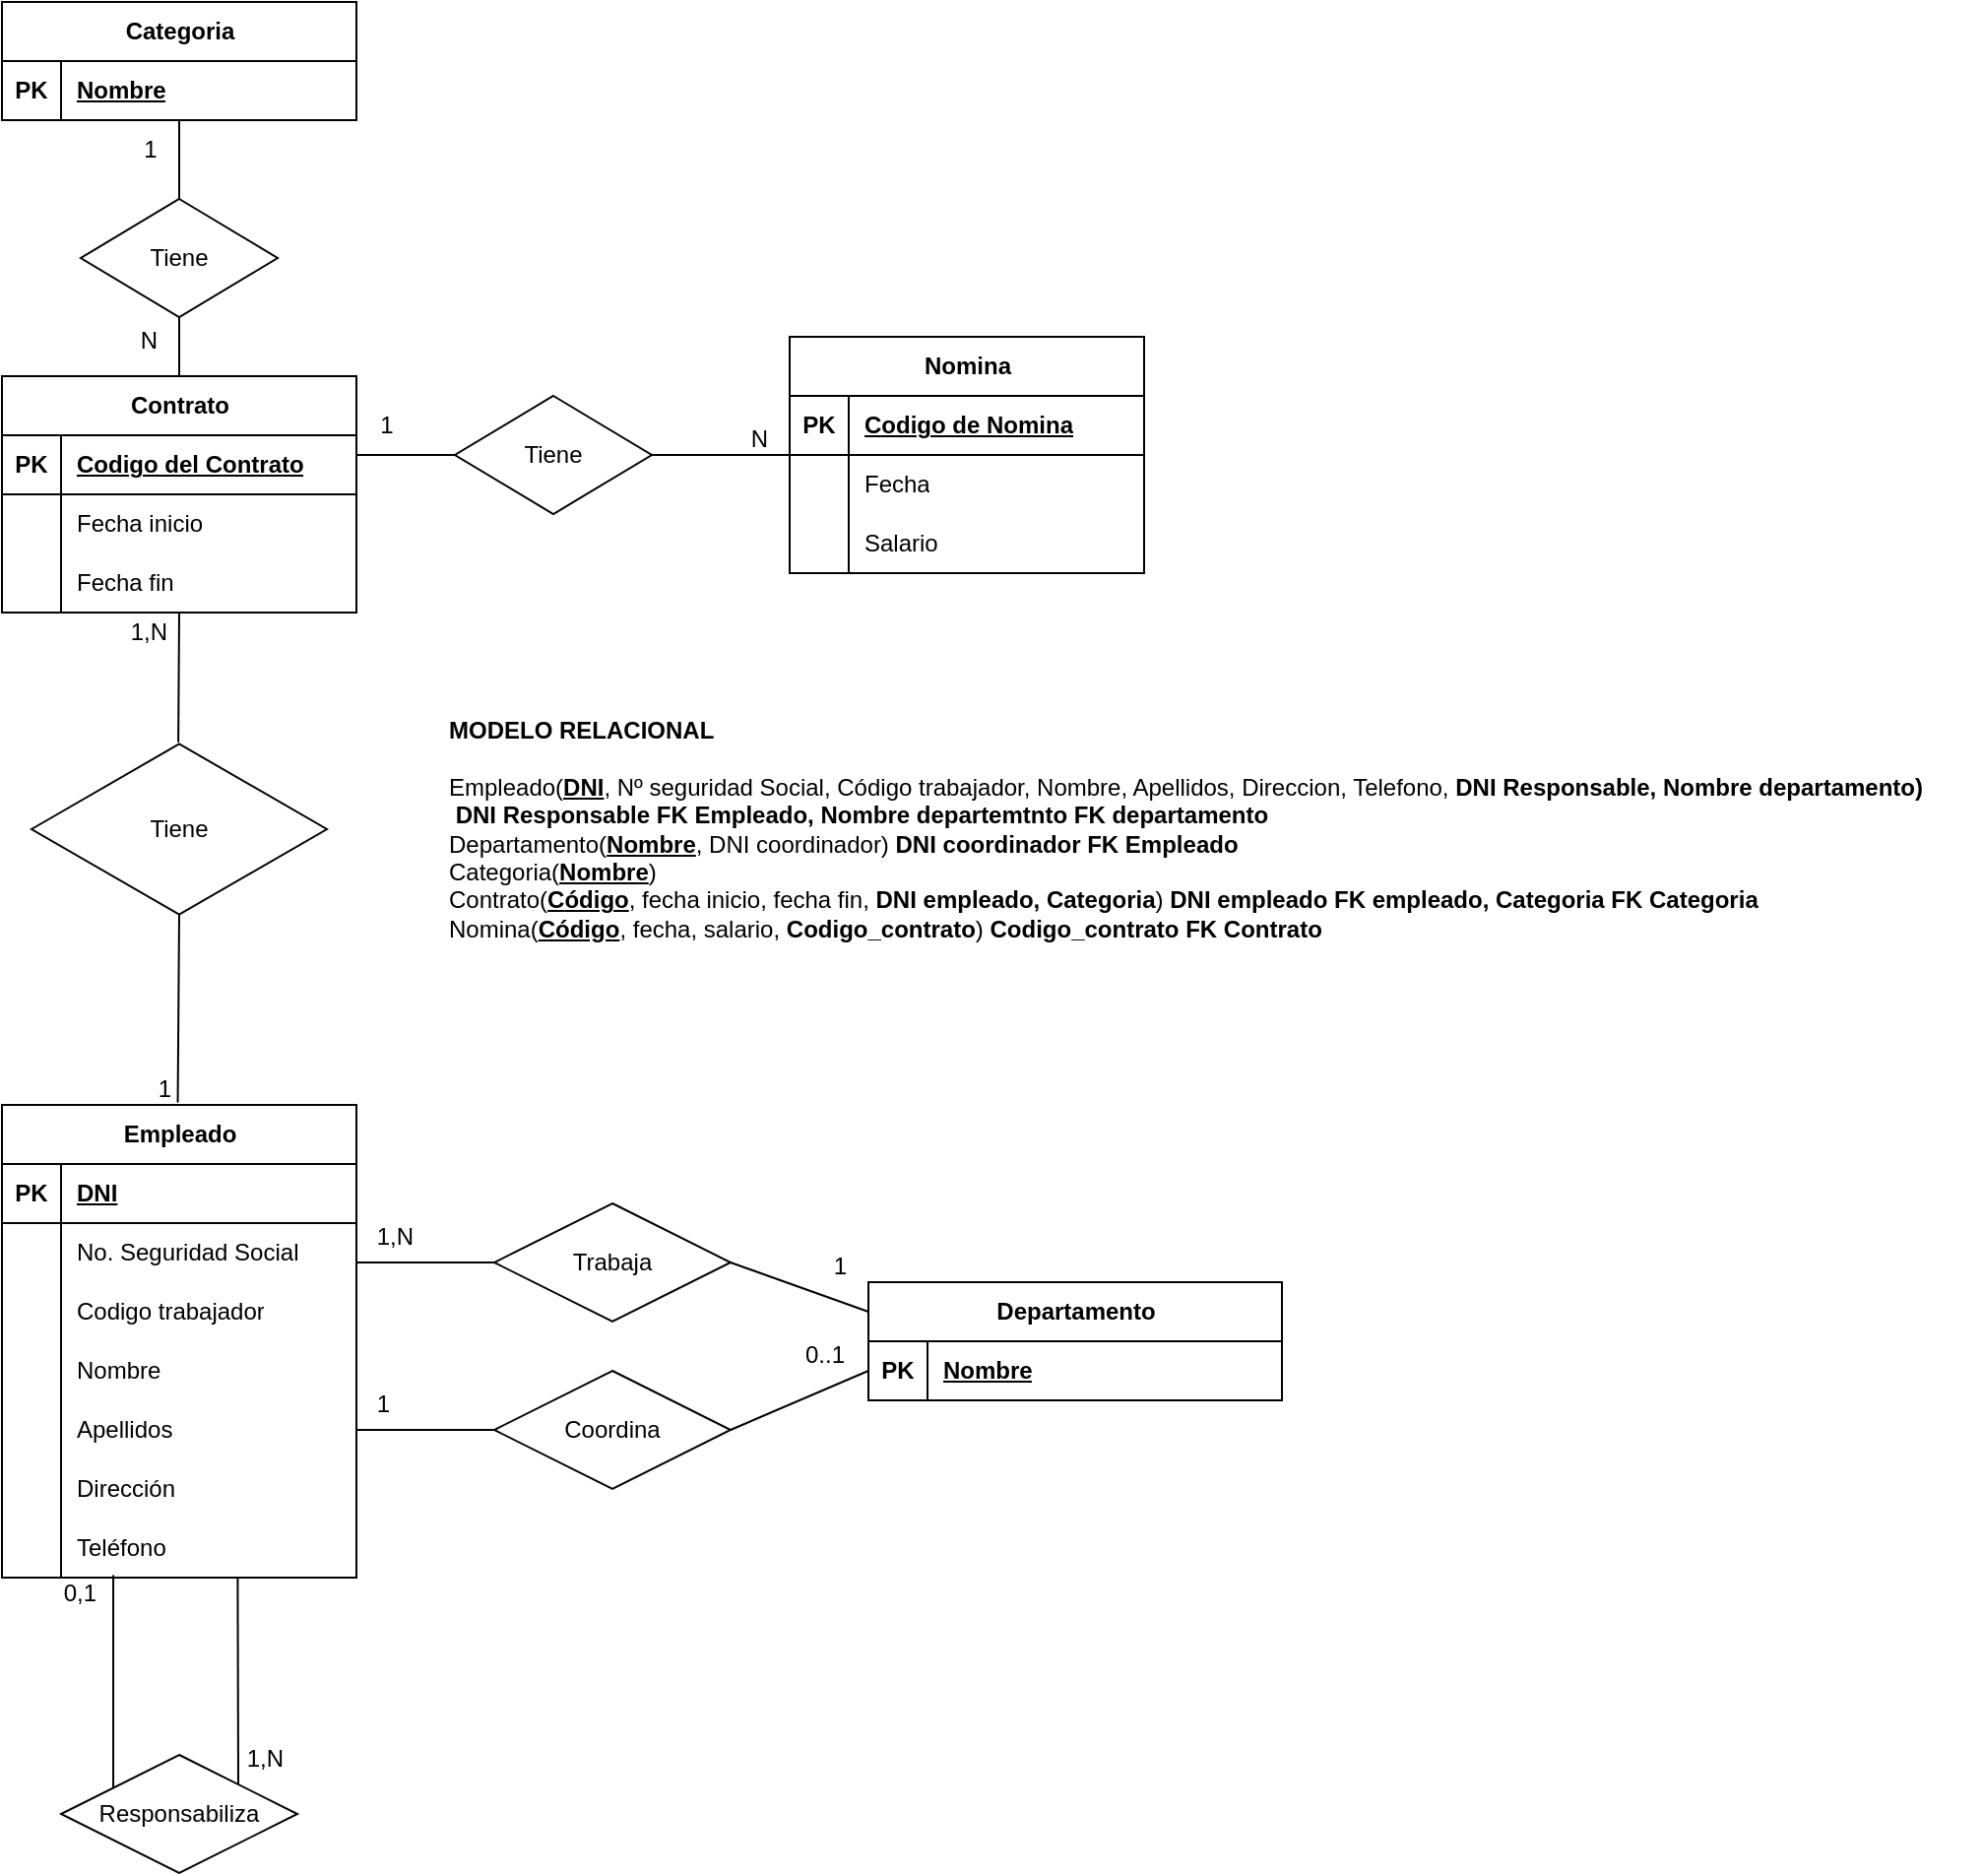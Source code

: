 <mxfile version="21.0.10" type="github">
  <diagram name="Página-1" id="8KKt6G1CIv87-5OnyRZG">
    <mxGraphModel dx="1120" dy="1653" grid="1" gridSize="10" guides="1" tooltips="1" connect="1" arrows="1" fold="1" page="1" pageScale="1" pageWidth="827" pageHeight="1169" math="0" shadow="0">
      <root>
        <mxCell id="0" />
        <mxCell id="1" parent="0" />
        <mxCell id="zrMCOAEATUfnwbdSrfln-1" value="Empleado" style="shape=table;startSize=30;container=1;collapsible=1;childLayout=tableLayout;fixedRows=1;rowLines=0;fontStyle=1;align=center;resizeLast=1;html=1;" parent="1" vertex="1">
          <mxGeometry x="50" y="220" width="180" height="240" as="geometry" />
        </mxCell>
        <mxCell id="zDWZpCZpUpgPRAZWwaJ6-1" value="" style="shape=tableRow;horizontal=0;startSize=0;swimlaneHead=0;swimlaneBody=0;fillColor=none;collapsible=0;dropTarget=0;points=[[0,0.5],[1,0.5]];portConstraint=eastwest;top=0;left=0;right=0;bottom=1;" parent="zrMCOAEATUfnwbdSrfln-1" vertex="1">
          <mxGeometry y="30" width="180" height="30" as="geometry" />
        </mxCell>
        <mxCell id="zDWZpCZpUpgPRAZWwaJ6-2" value="PK" style="shape=partialRectangle;connectable=0;fillColor=none;top=0;left=0;bottom=0;right=0;fontStyle=1;overflow=hidden;whiteSpace=wrap;html=1;" parent="zDWZpCZpUpgPRAZWwaJ6-1" vertex="1">
          <mxGeometry width="30" height="30" as="geometry">
            <mxRectangle width="30" height="30" as="alternateBounds" />
          </mxGeometry>
        </mxCell>
        <mxCell id="zDWZpCZpUpgPRAZWwaJ6-3" value="DNI" style="shape=partialRectangle;connectable=0;fillColor=none;top=0;left=0;bottom=0;right=0;align=left;spacingLeft=6;fontStyle=5;overflow=hidden;whiteSpace=wrap;html=1;" parent="zDWZpCZpUpgPRAZWwaJ6-1" vertex="1">
          <mxGeometry x="30" width="150" height="30" as="geometry">
            <mxRectangle width="150" height="30" as="alternateBounds" />
          </mxGeometry>
        </mxCell>
        <mxCell id="zrMCOAEATUfnwbdSrfln-5" value="" style="shape=tableRow;horizontal=0;startSize=0;swimlaneHead=0;swimlaneBody=0;fillColor=none;collapsible=0;dropTarget=0;points=[[0,0.5],[1,0.5]];portConstraint=eastwest;top=0;left=0;right=0;bottom=0;" parent="zrMCOAEATUfnwbdSrfln-1" vertex="1">
          <mxGeometry y="60" width="180" height="30" as="geometry" />
        </mxCell>
        <mxCell id="zrMCOAEATUfnwbdSrfln-6" value="" style="shape=partialRectangle;connectable=0;fillColor=none;top=0;left=0;bottom=0;right=0;editable=1;overflow=hidden;whiteSpace=wrap;html=1;" parent="zrMCOAEATUfnwbdSrfln-5" vertex="1">
          <mxGeometry width="30" height="30" as="geometry">
            <mxRectangle width="30" height="30" as="alternateBounds" />
          </mxGeometry>
        </mxCell>
        <mxCell id="zrMCOAEATUfnwbdSrfln-7" value="No. Seguridad Social" style="shape=partialRectangle;connectable=0;fillColor=none;top=0;left=0;bottom=0;right=0;align=left;spacingLeft=6;overflow=hidden;whiteSpace=wrap;html=1;" parent="zrMCOAEATUfnwbdSrfln-5" vertex="1">
          <mxGeometry x="30" width="150" height="30" as="geometry">
            <mxRectangle width="150" height="30" as="alternateBounds" />
          </mxGeometry>
        </mxCell>
        <mxCell id="zrMCOAEATUfnwbdSrfln-8" value="" style="shape=tableRow;horizontal=0;startSize=0;swimlaneHead=0;swimlaneBody=0;fillColor=none;collapsible=0;dropTarget=0;points=[[0,0.5],[1,0.5]];portConstraint=eastwest;top=0;left=0;right=0;bottom=0;" parent="zrMCOAEATUfnwbdSrfln-1" vertex="1">
          <mxGeometry y="90" width="180" height="30" as="geometry" />
        </mxCell>
        <mxCell id="zrMCOAEATUfnwbdSrfln-9" value="" style="shape=partialRectangle;connectable=0;fillColor=none;top=0;left=0;bottom=0;right=0;editable=1;overflow=hidden;whiteSpace=wrap;html=1;" parent="zrMCOAEATUfnwbdSrfln-8" vertex="1">
          <mxGeometry width="30" height="30" as="geometry">
            <mxRectangle width="30" height="30" as="alternateBounds" />
          </mxGeometry>
        </mxCell>
        <mxCell id="zrMCOAEATUfnwbdSrfln-10" value="Codigo trabajador" style="shape=partialRectangle;connectable=0;fillColor=none;top=0;left=0;bottom=0;right=0;align=left;spacingLeft=6;overflow=hidden;whiteSpace=wrap;html=1;" parent="zrMCOAEATUfnwbdSrfln-8" vertex="1">
          <mxGeometry x="30" width="150" height="30" as="geometry">
            <mxRectangle width="150" height="30" as="alternateBounds" />
          </mxGeometry>
        </mxCell>
        <mxCell id="zrMCOAEATUfnwbdSrfln-11" value="" style="shape=tableRow;horizontal=0;startSize=0;swimlaneHead=0;swimlaneBody=0;fillColor=none;collapsible=0;dropTarget=0;points=[[0,0.5],[1,0.5]];portConstraint=eastwest;top=0;left=0;right=0;bottom=0;" parent="zrMCOAEATUfnwbdSrfln-1" vertex="1">
          <mxGeometry y="120" width="180" height="30" as="geometry" />
        </mxCell>
        <mxCell id="zrMCOAEATUfnwbdSrfln-12" value="" style="shape=partialRectangle;connectable=0;fillColor=none;top=0;left=0;bottom=0;right=0;editable=1;overflow=hidden;whiteSpace=wrap;html=1;" parent="zrMCOAEATUfnwbdSrfln-11" vertex="1">
          <mxGeometry width="30" height="30" as="geometry">
            <mxRectangle width="30" height="30" as="alternateBounds" />
          </mxGeometry>
        </mxCell>
        <mxCell id="zrMCOAEATUfnwbdSrfln-13" value="Nombre" style="shape=partialRectangle;connectable=0;fillColor=none;top=0;left=0;bottom=0;right=0;align=left;spacingLeft=6;overflow=hidden;whiteSpace=wrap;html=1;" parent="zrMCOAEATUfnwbdSrfln-11" vertex="1">
          <mxGeometry x="30" width="150" height="30" as="geometry">
            <mxRectangle width="150" height="30" as="alternateBounds" />
          </mxGeometry>
        </mxCell>
        <mxCell id="zrMCOAEATUfnwbdSrfln-20" value="" style="shape=tableRow;horizontal=0;startSize=0;swimlaneHead=0;swimlaneBody=0;fillColor=none;collapsible=0;dropTarget=0;points=[[0,0.5],[1,0.5]];portConstraint=eastwest;top=0;left=0;right=0;bottom=0;" parent="zrMCOAEATUfnwbdSrfln-1" vertex="1">
          <mxGeometry y="150" width="180" height="30" as="geometry" />
        </mxCell>
        <mxCell id="zrMCOAEATUfnwbdSrfln-21" value="" style="shape=partialRectangle;connectable=0;fillColor=none;top=0;left=0;bottom=0;right=0;editable=1;overflow=hidden;whiteSpace=wrap;html=1;" parent="zrMCOAEATUfnwbdSrfln-20" vertex="1">
          <mxGeometry width="30" height="30" as="geometry">
            <mxRectangle width="30" height="30" as="alternateBounds" />
          </mxGeometry>
        </mxCell>
        <mxCell id="zrMCOAEATUfnwbdSrfln-22" value="Apellidos" style="shape=partialRectangle;connectable=0;fillColor=none;top=0;left=0;bottom=0;right=0;align=left;spacingLeft=6;overflow=hidden;whiteSpace=wrap;html=1;" parent="zrMCOAEATUfnwbdSrfln-20" vertex="1">
          <mxGeometry x="30" width="150" height="30" as="geometry">
            <mxRectangle width="150" height="30" as="alternateBounds" />
          </mxGeometry>
        </mxCell>
        <mxCell id="zrMCOAEATUfnwbdSrfln-23" value="" style="shape=tableRow;horizontal=0;startSize=0;swimlaneHead=0;swimlaneBody=0;fillColor=none;collapsible=0;dropTarget=0;points=[[0,0.5],[1,0.5]];portConstraint=eastwest;top=0;left=0;right=0;bottom=0;" parent="zrMCOAEATUfnwbdSrfln-1" vertex="1">
          <mxGeometry y="180" width="180" height="30" as="geometry" />
        </mxCell>
        <mxCell id="zrMCOAEATUfnwbdSrfln-24" value="" style="shape=partialRectangle;connectable=0;fillColor=none;top=0;left=0;bottom=0;right=0;editable=1;overflow=hidden;whiteSpace=wrap;html=1;" parent="zrMCOAEATUfnwbdSrfln-23" vertex="1">
          <mxGeometry width="30" height="30" as="geometry">
            <mxRectangle width="30" height="30" as="alternateBounds" />
          </mxGeometry>
        </mxCell>
        <mxCell id="zrMCOAEATUfnwbdSrfln-25" value="Dirección" style="shape=partialRectangle;connectable=0;fillColor=none;top=0;left=0;bottom=0;right=0;align=left;spacingLeft=6;overflow=hidden;whiteSpace=wrap;html=1;" parent="zrMCOAEATUfnwbdSrfln-23" vertex="1">
          <mxGeometry x="30" width="150" height="30" as="geometry">
            <mxRectangle width="150" height="30" as="alternateBounds" />
          </mxGeometry>
        </mxCell>
        <mxCell id="zrMCOAEATUfnwbdSrfln-26" value="" style="shape=tableRow;horizontal=0;startSize=0;swimlaneHead=0;swimlaneBody=0;fillColor=none;collapsible=0;dropTarget=0;points=[[0,0.5],[1,0.5]];portConstraint=eastwest;top=0;left=0;right=0;bottom=0;" parent="zrMCOAEATUfnwbdSrfln-1" vertex="1">
          <mxGeometry y="210" width="180" height="30" as="geometry" />
        </mxCell>
        <mxCell id="zrMCOAEATUfnwbdSrfln-27" value="" style="shape=partialRectangle;connectable=0;fillColor=none;top=0;left=0;bottom=0;right=0;editable=1;overflow=hidden;whiteSpace=wrap;html=1;" parent="zrMCOAEATUfnwbdSrfln-26" vertex="1">
          <mxGeometry width="30" height="30" as="geometry">
            <mxRectangle width="30" height="30" as="alternateBounds" />
          </mxGeometry>
        </mxCell>
        <mxCell id="zrMCOAEATUfnwbdSrfln-28" value="Teléfono" style="shape=partialRectangle;connectable=0;fillColor=none;top=0;left=0;bottom=0;right=0;align=left;spacingLeft=6;overflow=hidden;whiteSpace=wrap;html=1;" parent="zrMCOAEATUfnwbdSrfln-26" vertex="1">
          <mxGeometry x="30" width="150" height="30" as="geometry">
            <mxRectangle width="150" height="30" as="alternateBounds" />
          </mxGeometry>
        </mxCell>
        <mxCell id="zrMCOAEATUfnwbdSrfln-29" value="Departamento" style="shape=table;startSize=30;container=1;collapsible=1;childLayout=tableLayout;fixedRows=1;rowLines=0;fontStyle=1;align=center;resizeLast=1;html=1;" parent="1" vertex="1">
          <mxGeometry x="490" y="310" width="210" height="60" as="geometry" />
        </mxCell>
        <mxCell id="zrMCOAEATUfnwbdSrfln-30" value="" style="shape=tableRow;horizontal=0;startSize=0;swimlaneHead=0;swimlaneBody=0;fillColor=none;collapsible=0;dropTarget=0;points=[[0,0.5],[1,0.5]];portConstraint=eastwest;top=0;left=0;right=0;bottom=1;" parent="zrMCOAEATUfnwbdSrfln-29" vertex="1">
          <mxGeometry y="30" width="210" height="30" as="geometry" />
        </mxCell>
        <mxCell id="zrMCOAEATUfnwbdSrfln-31" value="PK" style="shape=partialRectangle;connectable=0;fillColor=none;top=0;left=0;bottom=0;right=0;fontStyle=1;overflow=hidden;whiteSpace=wrap;html=1;" parent="zrMCOAEATUfnwbdSrfln-30" vertex="1">
          <mxGeometry width="30" height="30" as="geometry">
            <mxRectangle width="30" height="30" as="alternateBounds" />
          </mxGeometry>
        </mxCell>
        <mxCell id="zrMCOAEATUfnwbdSrfln-32" value="Nombre" style="shape=partialRectangle;connectable=0;fillColor=none;top=0;left=0;bottom=0;right=0;align=left;spacingLeft=6;fontStyle=5;overflow=hidden;whiteSpace=wrap;html=1;" parent="zrMCOAEATUfnwbdSrfln-30" vertex="1">
          <mxGeometry x="30" width="180" height="30" as="geometry">
            <mxRectangle width="180" height="30" as="alternateBounds" />
          </mxGeometry>
        </mxCell>
        <mxCell id="zrMCOAEATUfnwbdSrfln-42" value="Contrato" style="shape=table;startSize=30;container=1;collapsible=1;childLayout=tableLayout;fixedRows=1;rowLines=0;fontStyle=1;align=center;resizeLast=1;html=1;" parent="1" vertex="1">
          <mxGeometry x="50" y="-150" width="180" height="120" as="geometry" />
        </mxCell>
        <mxCell id="zDWZpCZpUpgPRAZWwaJ6-13" value="" style="shape=tableRow;horizontal=0;startSize=0;swimlaneHead=0;swimlaneBody=0;fillColor=none;collapsible=0;dropTarget=0;points=[[0,0.5],[1,0.5]];portConstraint=eastwest;top=0;left=0;right=0;bottom=1;" parent="zrMCOAEATUfnwbdSrfln-42" vertex="1">
          <mxGeometry y="30" width="180" height="30" as="geometry" />
        </mxCell>
        <mxCell id="zDWZpCZpUpgPRAZWwaJ6-14" value="PK" style="shape=partialRectangle;connectable=0;fillColor=none;top=0;left=0;bottom=0;right=0;fontStyle=1;overflow=hidden;whiteSpace=wrap;html=1;" parent="zDWZpCZpUpgPRAZWwaJ6-13" vertex="1">
          <mxGeometry width="30" height="30" as="geometry">
            <mxRectangle width="30" height="30" as="alternateBounds" />
          </mxGeometry>
        </mxCell>
        <mxCell id="zDWZpCZpUpgPRAZWwaJ6-15" value="Codigo del Contrato" style="shape=partialRectangle;connectable=0;fillColor=none;top=0;left=0;bottom=0;right=0;align=left;spacingLeft=6;fontStyle=5;overflow=hidden;whiteSpace=wrap;html=1;strokeColor=default;" parent="zDWZpCZpUpgPRAZWwaJ6-13" vertex="1">
          <mxGeometry x="30" width="150" height="30" as="geometry">
            <mxRectangle width="150" height="30" as="alternateBounds" />
          </mxGeometry>
        </mxCell>
        <mxCell id="zrMCOAEATUfnwbdSrfln-46" value="" style="shape=tableRow;horizontal=0;startSize=0;swimlaneHead=0;swimlaneBody=0;fillColor=none;collapsible=0;dropTarget=0;points=[[0,0.5],[1,0.5]];portConstraint=eastwest;top=0;left=0;right=0;bottom=0;" parent="zrMCOAEATUfnwbdSrfln-42" vertex="1">
          <mxGeometry y="60" width="180" height="30" as="geometry" />
        </mxCell>
        <mxCell id="zrMCOAEATUfnwbdSrfln-47" value="" style="shape=partialRectangle;connectable=0;fillColor=none;top=0;left=0;bottom=0;right=0;editable=1;overflow=hidden;whiteSpace=wrap;html=1;" parent="zrMCOAEATUfnwbdSrfln-46" vertex="1">
          <mxGeometry width="30" height="30" as="geometry">
            <mxRectangle width="30" height="30" as="alternateBounds" />
          </mxGeometry>
        </mxCell>
        <mxCell id="zrMCOAEATUfnwbdSrfln-48" value="Fecha inicio" style="shape=partialRectangle;connectable=0;fillColor=none;top=0;left=0;bottom=0;right=0;align=left;spacingLeft=6;overflow=hidden;whiteSpace=wrap;html=1;" parent="zrMCOAEATUfnwbdSrfln-46" vertex="1">
          <mxGeometry x="30" width="150" height="30" as="geometry">
            <mxRectangle width="150" height="30" as="alternateBounds" />
          </mxGeometry>
        </mxCell>
        <mxCell id="zrMCOAEATUfnwbdSrfln-49" value="" style="shape=tableRow;horizontal=0;startSize=0;swimlaneHead=0;swimlaneBody=0;fillColor=none;collapsible=0;dropTarget=0;points=[[0,0.5],[1,0.5]];portConstraint=eastwest;top=0;left=0;right=0;bottom=0;" parent="zrMCOAEATUfnwbdSrfln-42" vertex="1">
          <mxGeometry y="90" width="180" height="30" as="geometry" />
        </mxCell>
        <mxCell id="zrMCOAEATUfnwbdSrfln-50" value="" style="shape=partialRectangle;connectable=0;fillColor=none;top=0;left=0;bottom=0;right=0;editable=1;overflow=hidden;whiteSpace=wrap;html=1;" parent="zrMCOAEATUfnwbdSrfln-49" vertex="1">
          <mxGeometry width="30" height="30" as="geometry">
            <mxRectangle width="30" height="30" as="alternateBounds" />
          </mxGeometry>
        </mxCell>
        <mxCell id="zrMCOAEATUfnwbdSrfln-51" value="Fecha fin" style="shape=partialRectangle;connectable=0;fillColor=none;top=0;left=0;bottom=0;right=0;align=left;spacingLeft=6;overflow=hidden;whiteSpace=wrap;html=1;" parent="zrMCOAEATUfnwbdSrfln-49" vertex="1">
          <mxGeometry x="30" width="150" height="30" as="geometry">
            <mxRectangle width="150" height="30" as="alternateBounds" />
          </mxGeometry>
        </mxCell>
        <mxCell id="zrMCOAEATUfnwbdSrfln-76" value="Responsabiliza" style="shape=rhombus;perimeter=rhombusPerimeter;whiteSpace=wrap;html=1;align=center;" parent="1" vertex="1">
          <mxGeometry x="80" y="550" width="120" height="60" as="geometry" />
        </mxCell>
        <mxCell id="zrMCOAEATUfnwbdSrfln-77" value="Trabaja" style="shape=rhombus;perimeter=rhombusPerimeter;whiteSpace=wrap;html=1;align=center;" parent="1" vertex="1">
          <mxGeometry x="300" y="270" width="120" height="60" as="geometry" />
        </mxCell>
        <mxCell id="zrMCOAEATUfnwbdSrfln-80" value="" style="endArrow=none;html=1;rounded=0;exitX=1;exitY=0.5;exitDx=0;exitDy=0;entryX=0;entryY=0.25;entryDx=0;entryDy=0;" parent="1" source="zrMCOAEATUfnwbdSrfln-77" target="zrMCOAEATUfnwbdSrfln-29" edge="1">
          <mxGeometry relative="1" as="geometry">
            <mxPoint x="310" y="270" as="sourcePoint" />
            <mxPoint x="490" y="300" as="targetPoint" />
          </mxGeometry>
        </mxCell>
        <mxCell id="zrMCOAEATUfnwbdSrfln-81" value="1" style="resizable=0;html=1;whiteSpace=wrap;align=right;verticalAlign=bottom;" parent="zrMCOAEATUfnwbdSrfln-80" connectable="0" vertex="1">
          <mxGeometry x="1" relative="1" as="geometry">
            <mxPoint x="-10" y="-15" as="offset" />
          </mxGeometry>
        </mxCell>
        <mxCell id="zrMCOAEATUfnwbdSrfln-83" value="" style="endArrow=none;html=1;rounded=0;entryX=1;entryY=0.667;entryDx=0;entryDy=0;entryPerimeter=0;exitX=0;exitY=0.5;exitDx=0;exitDy=0;" parent="1" source="zrMCOAEATUfnwbdSrfln-77" target="zrMCOAEATUfnwbdSrfln-5" edge="1">
          <mxGeometry relative="1" as="geometry">
            <mxPoint x="310" y="270" as="sourcePoint" />
            <mxPoint x="470" y="270" as="targetPoint" />
          </mxGeometry>
        </mxCell>
        <mxCell id="zrMCOAEATUfnwbdSrfln-84" value="1,N" style="resizable=0;html=1;whiteSpace=wrap;align=right;verticalAlign=bottom;" parent="zrMCOAEATUfnwbdSrfln-83" connectable="0" vertex="1">
          <mxGeometry x="1" relative="1" as="geometry">
            <mxPoint x="30" y="-5" as="offset" />
          </mxGeometry>
        </mxCell>
        <mxCell id="zrMCOAEATUfnwbdSrfln-85" value="" style="endArrow=none;html=1;rounded=0;entryX=0.314;entryY=0.957;entryDx=0;entryDy=0;entryPerimeter=0;exitX=0.221;exitY=0.284;exitDx=0;exitDy=0;exitPerimeter=0;" parent="1" source="zrMCOAEATUfnwbdSrfln-76" target="zrMCOAEATUfnwbdSrfln-26" edge="1">
          <mxGeometry relative="1" as="geometry">
            <mxPoint x="107" y="580" as="sourcePoint" />
            <mxPoint x="140" y="410" as="targetPoint" />
            <Array as="points" />
          </mxGeometry>
        </mxCell>
        <mxCell id="zrMCOAEATUfnwbdSrfln-86" value="0,1" style="resizable=0;html=1;whiteSpace=wrap;align=right;verticalAlign=bottom;" parent="zrMCOAEATUfnwbdSrfln-85" connectable="0" vertex="1">
          <mxGeometry x="1" relative="1" as="geometry">
            <mxPoint x="-7" y="18" as="offset" />
          </mxGeometry>
        </mxCell>
        <mxCell id="zrMCOAEATUfnwbdSrfln-87" value="" style="endArrow=none;html=1;rounded=0;exitX=1;exitY=0;exitDx=0;exitDy=0;entryX=0.665;entryY=0.984;entryDx=0;entryDy=0;entryPerimeter=0;" parent="1" source="zrMCOAEATUfnwbdSrfln-76" target="zrMCOAEATUfnwbdSrfln-26" edge="1">
          <mxGeometry relative="1" as="geometry">
            <mxPoint x="310" y="350" as="sourcePoint" />
            <mxPoint x="470" y="350" as="targetPoint" />
          </mxGeometry>
        </mxCell>
        <mxCell id="zrMCOAEATUfnwbdSrfln-88" value="1,N" style="resizable=0;html=1;whiteSpace=wrap;align=right;verticalAlign=bottom;" parent="zrMCOAEATUfnwbdSrfln-87" connectable="0" vertex="1">
          <mxGeometry x="1" relative="1" as="geometry">
            <mxPoint x="25" y="101" as="offset" />
          </mxGeometry>
        </mxCell>
        <mxCell id="zrMCOAEATUfnwbdSrfln-89" value="Coordina" style="shape=rhombus;perimeter=rhombusPerimeter;whiteSpace=wrap;html=1;align=center;" parent="1" vertex="1">
          <mxGeometry x="300" y="355" width="120" height="60" as="geometry" />
        </mxCell>
        <mxCell id="zrMCOAEATUfnwbdSrfln-90" value="" style="endArrow=none;html=1;rounded=0;entryX=1;entryY=0.5;entryDx=0;entryDy=0;exitX=0;exitY=0.5;exitDx=0;exitDy=0;" parent="1" source="zrMCOAEATUfnwbdSrfln-89" target="zrMCOAEATUfnwbdSrfln-20" edge="1">
          <mxGeometry relative="1" as="geometry">
            <mxPoint x="300" y="350" as="sourcePoint" />
            <mxPoint x="470" y="350" as="targetPoint" />
          </mxGeometry>
        </mxCell>
        <mxCell id="zrMCOAEATUfnwbdSrfln-91" value="1" style="resizable=0;html=1;whiteSpace=wrap;align=right;verticalAlign=bottom;" parent="zrMCOAEATUfnwbdSrfln-90" connectable="0" vertex="1">
          <mxGeometry x="1" relative="1" as="geometry">
            <mxPoint x="18" y="-5" as="offset" />
          </mxGeometry>
        </mxCell>
        <mxCell id="zrMCOAEATUfnwbdSrfln-92" value="" style="endArrow=none;html=1;rounded=0;entryX=0;entryY=0.5;entryDx=0;entryDy=0;exitX=1;exitY=0.5;exitDx=0;exitDy=0;" parent="1" source="zrMCOAEATUfnwbdSrfln-89" edge="1">
          <mxGeometry relative="1" as="geometry">
            <mxPoint x="420" y="350" as="sourcePoint" />
            <mxPoint x="490" y="355" as="targetPoint" />
          </mxGeometry>
        </mxCell>
        <mxCell id="zrMCOAEATUfnwbdSrfln-93" value="0..1" style="resizable=0;html=1;whiteSpace=wrap;align=right;verticalAlign=bottom;" parent="zrMCOAEATUfnwbdSrfln-92" connectable="0" vertex="1">
          <mxGeometry x="1" relative="1" as="geometry">
            <mxPoint x="-10" as="offset" />
          </mxGeometry>
        </mxCell>
        <mxCell id="zrMCOAEATUfnwbdSrfln-94" value="Categoria" style="shape=table;startSize=30;container=1;collapsible=1;childLayout=tableLayout;fixedRows=1;rowLines=0;fontStyle=1;align=center;resizeLast=1;html=1;" parent="1" vertex="1">
          <mxGeometry x="50" y="-340" width="180" height="60" as="geometry" />
        </mxCell>
        <mxCell id="zrMCOAEATUfnwbdSrfln-95" value="" style="shape=tableRow;horizontal=0;startSize=0;swimlaneHead=0;swimlaneBody=0;fillColor=none;collapsible=0;dropTarget=0;points=[[0,0.5],[1,0.5]];portConstraint=eastwest;top=0;left=0;right=0;bottom=1;" parent="zrMCOAEATUfnwbdSrfln-94" vertex="1">
          <mxGeometry y="30" width="180" height="30" as="geometry" />
        </mxCell>
        <mxCell id="zrMCOAEATUfnwbdSrfln-96" value="PK" style="shape=partialRectangle;connectable=0;fillColor=none;top=0;left=0;bottom=0;right=0;fontStyle=1;overflow=hidden;whiteSpace=wrap;html=1;" parent="zrMCOAEATUfnwbdSrfln-95" vertex="1">
          <mxGeometry width="30" height="30" as="geometry">
            <mxRectangle width="30" height="30" as="alternateBounds" />
          </mxGeometry>
        </mxCell>
        <mxCell id="zrMCOAEATUfnwbdSrfln-97" value="Nombre" style="shape=partialRectangle;connectable=0;fillColor=none;top=0;left=0;bottom=0;right=0;align=left;spacingLeft=6;fontStyle=5;overflow=hidden;whiteSpace=wrap;html=1;" parent="zrMCOAEATUfnwbdSrfln-95" vertex="1">
          <mxGeometry x="30" width="150" height="30" as="geometry">
            <mxRectangle width="150" height="30" as="alternateBounds" />
          </mxGeometry>
        </mxCell>
        <mxCell id="zrMCOAEATUfnwbdSrfln-107" value="Tiene" style="html=1;whiteSpace=wrap;aspect=fixed;shape=isoRectangle;" parent="1" vertex="1">
          <mxGeometry x="65" y="35" width="150" height="90" as="geometry" />
        </mxCell>
        <mxCell id="zrMCOAEATUfnwbdSrfln-109" value="Nomina" style="shape=table;startSize=30;container=1;collapsible=1;childLayout=tableLayout;fixedRows=1;rowLines=0;fontStyle=1;align=center;resizeLast=1;html=1;" parent="1" vertex="1">
          <mxGeometry x="450" y="-170" width="180" height="120" as="geometry" />
        </mxCell>
        <mxCell id="zDWZpCZpUpgPRAZWwaJ6-16" value="" style="shape=tableRow;horizontal=0;startSize=0;swimlaneHead=0;swimlaneBody=0;fillColor=none;collapsible=0;dropTarget=0;points=[[0,0.5],[1,0.5]];portConstraint=eastwest;top=0;left=0;right=0;bottom=1;" parent="zrMCOAEATUfnwbdSrfln-109" vertex="1">
          <mxGeometry y="30" width="180" height="30" as="geometry" />
        </mxCell>
        <mxCell id="zDWZpCZpUpgPRAZWwaJ6-17" value="PK" style="shape=partialRectangle;connectable=0;fillColor=none;top=0;left=0;bottom=0;right=0;fontStyle=1;overflow=hidden;whiteSpace=wrap;html=1;" parent="zDWZpCZpUpgPRAZWwaJ6-16" vertex="1">
          <mxGeometry width="30" height="30" as="geometry">
            <mxRectangle width="30" height="30" as="alternateBounds" />
          </mxGeometry>
        </mxCell>
        <mxCell id="zDWZpCZpUpgPRAZWwaJ6-18" value="Codigo de Nomina" style="shape=partialRectangle;connectable=0;fillColor=none;top=0;left=0;bottom=0;right=0;align=left;spacingLeft=6;fontStyle=5;overflow=hidden;whiteSpace=wrap;html=1;" parent="zDWZpCZpUpgPRAZWwaJ6-16" vertex="1">
          <mxGeometry x="30" width="150" height="30" as="geometry">
            <mxRectangle width="150" height="30" as="alternateBounds" />
          </mxGeometry>
        </mxCell>
        <mxCell id="zrMCOAEATUfnwbdSrfln-113" value="" style="shape=tableRow;horizontal=0;startSize=0;swimlaneHead=0;swimlaneBody=0;fillColor=none;collapsible=0;dropTarget=0;points=[[0,0.5],[1,0.5]];portConstraint=eastwest;top=0;left=0;right=0;bottom=0;" parent="zrMCOAEATUfnwbdSrfln-109" vertex="1">
          <mxGeometry y="60" width="180" height="30" as="geometry" />
        </mxCell>
        <mxCell id="zrMCOAEATUfnwbdSrfln-114" value="" style="shape=partialRectangle;connectable=0;fillColor=none;top=0;left=0;bottom=0;right=0;editable=1;overflow=hidden;whiteSpace=wrap;html=1;" parent="zrMCOAEATUfnwbdSrfln-113" vertex="1">
          <mxGeometry width="30" height="30" as="geometry">
            <mxRectangle width="30" height="30" as="alternateBounds" />
          </mxGeometry>
        </mxCell>
        <mxCell id="zrMCOAEATUfnwbdSrfln-115" value="Fecha" style="shape=partialRectangle;connectable=0;fillColor=none;top=0;left=0;bottom=0;right=0;align=left;spacingLeft=6;overflow=hidden;whiteSpace=wrap;html=1;" parent="zrMCOAEATUfnwbdSrfln-113" vertex="1">
          <mxGeometry x="30" width="150" height="30" as="geometry">
            <mxRectangle width="150" height="30" as="alternateBounds" />
          </mxGeometry>
        </mxCell>
        <mxCell id="zrMCOAEATUfnwbdSrfln-116" value="" style="shape=tableRow;horizontal=0;startSize=0;swimlaneHead=0;swimlaneBody=0;fillColor=none;collapsible=0;dropTarget=0;points=[[0,0.5],[1,0.5]];portConstraint=eastwest;top=0;left=0;right=0;bottom=0;" parent="zrMCOAEATUfnwbdSrfln-109" vertex="1">
          <mxGeometry y="90" width="180" height="30" as="geometry" />
        </mxCell>
        <mxCell id="zrMCOAEATUfnwbdSrfln-117" value="" style="shape=partialRectangle;connectable=0;fillColor=none;top=0;left=0;bottom=0;right=0;editable=1;overflow=hidden;whiteSpace=wrap;html=1;" parent="zrMCOAEATUfnwbdSrfln-116" vertex="1">
          <mxGeometry width="30" height="30" as="geometry">
            <mxRectangle width="30" height="30" as="alternateBounds" />
          </mxGeometry>
        </mxCell>
        <mxCell id="zrMCOAEATUfnwbdSrfln-118" value="Salario" style="shape=partialRectangle;connectable=0;fillColor=none;top=0;left=0;bottom=0;right=0;align=left;spacingLeft=6;overflow=hidden;whiteSpace=wrap;html=1;" parent="zrMCOAEATUfnwbdSrfln-116" vertex="1">
          <mxGeometry x="30" width="150" height="30" as="geometry">
            <mxRectangle width="150" height="30" as="alternateBounds" />
          </mxGeometry>
        </mxCell>
        <mxCell id="zrMCOAEATUfnwbdSrfln-123" value="" style="endArrow=none;html=1;rounded=0;exitX=0.497;exitY=0.01;exitDx=0;exitDy=0;exitPerimeter=0;entryX=0.5;entryY=1;entryDx=0;entryDy=0;entryPerimeter=0;" parent="1" source="zrMCOAEATUfnwbdSrfln-107" target="zrMCOAEATUfnwbdSrfln-49" edge="1">
          <mxGeometry relative="1" as="geometry">
            <mxPoint x="155.48" y="41.71" as="sourcePoint" />
            <mxPoint x="154.52" y="1.23" as="targetPoint" />
          </mxGeometry>
        </mxCell>
        <mxCell id="zrMCOAEATUfnwbdSrfln-124" value="1,N" style="resizable=0;html=1;whiteSpace=wrap;align=right;verticalAlign=bottom;" parent="zrMCOAEATUfnwbdSrfln-123" connectable="0" vertex="1">
          <mxGeometry x="1" relative="1" as="geometry">
            <mxPoint x="-5" y="19" as="offset" />
          </mxGeometry>
        </mxCell>
        <mxCell id="zrMCOAEATUfnwbdSrfln-125" value="" style="endArrow=none;html=1;rounded=0;entryX=0.496;entryY=-0.005;entryDx=0;entryDy=0;entryPerimeter=0;exitX=0.5;exitY=0.978;exitDx=0;exitDy=0;exitPerimeter=0;" parent="1" source="zrMCOAEATUfnwbdSrfln-107" target="zrMCOAEATUfnwbdSrfln-1" edge="1">
          <mxGeometry relative="1" as="geometry">
            <mxPoint x="260" y="40" as="sourcePoint" />
            <mxPoint x="420" y="40" as="targetPoint" />
          </mxGeometry>
        </mxCell>
        <mxCell id="zrMCOAEATUfnwbdSrfln-126" value="1" style="resizable=0;html=1;whiteSpace=wrap;align=right;verticalAlign=bottom;" parent="zrMCOAEATUfnwbdSrfln-125" connectable="0" vertex="1">
          <mxGeometry x="1" relative="1" as="geometry">
            <mxPoint x="-2" y="1" as="offset" />
          </mxGeometry>
        </mxCell>
        <mxCell id="zrMCOAEATUfnwbdSrfln-130" value="" style="endArrow=none;html=1;rounded=0;entryX=0.5;entryY=0;entryDx=0;entryDy=0;" parent="1" source="g7l-g_zQrcLp24NozJ0Z-6" target="zrMCOAEATUfnwbdSrfln-42" edge="1">
          <mxGeometry relative="1" as="geometry">
            <mxPoint x="140" y="-205" as="sourcePoint" />
            <mxPoint x="420" y="-200" as="targetPoint" />
          </mxGeometry>
        </mxCell>
        <mxCell id="zrMCOAEATUfnwbdSrfln-131" value="N" style="resizable=0;html=1;whiteSpace=wrap;align=right;verticalAlign=bottom;" parent="zrMCOAEATUfnwbdSrfln-130" connectable="0" vertex="1">
          <mxGeometry x="1" relative="1" as="geometry">
            <mxPoint x="-10" y="-10" as="offset" />
          </mxGeometry>
        </mxCell>
        <mxCell id="zrMCOAEATUfnwbdSrfln-137" value="" style="endArrow=none;html=1;rounded=0;" parent="1" target="zrMCOAEATUfnwbdSrfln-109" edge="1">
          <mxGeometry relative="1" as="geometry">
            <mxPoint x="230" y="-110" as="sourcePoint" />
            <mxPoint x="320" y="-220" as="targetPoint" />
          </mxGeometry>
        </mxCell>
        <mxCell id="zrMCOAEATUfnwbdSrfln-138" value="N" style="resizable=0;html=1;whiteSpace=wrap;align=right;verticalAlign=bottom;" parent="zrMCOAEATUfnwbdSrfln-137" connectable="0" vertex="1">
          <mxGeometry x="1" relative="1" as="geometry">
            <mxPoint x="-10" as="offset" />
          </mxGeometry>
        </mxCell>
        <mxCell id="RzdDgr14yFbDIrhOqRcm-2" value="" style="resizable=0;html=1;whiteSpace=wrap;align=right;verticalAlign=bottom;" parent="1" connectable="0" vertex="1">
          <mxGeometry x="159.997" y="-310.002" as="geometry">
            <mxPoint x="25" y="121" as="offset" />
          </mxGeometry>
        </mxCell>
        <mxCell id="0V_LOIoOOtI965P0zStw-4" value="1" style="text;html=1;align=center;verticalAlign=middle;resizable=0;points=[];autosize=1;strokeColor=none;fillColor=none;" parent="1" vertex="1">
          <mxGeometry x="230" y="-140" width="30" height="30" as="geometry" />
        </mxCell>
        <mxCell id="g7l-g_zQrcLp24NozJ0Z-2" value="1" style="text;html=1;align=center;verticalAlign=middle;resizable=0;points=[];autosize=1;strokeColor=none;fillColor=none;" parent="1" vertex="1">
          <mxGeometry x="110" y="-280" width="30" height="30" as="geometry" />
        </mxCell>
        <mxCell id="g7l-g_zQrcLp24NozJ0Z-5" value="Tiene" style="shape=rhombus;perimeter=rhombusPerimeter;whiteSpace=wrap;html=1;align=center;" parent="1" vertex="1">
          <mxGeometry x="280" y="-140" width="100" height="60" as="geometry" />
        </mxCell>
        <mxCell id="g7l-g_zQrcLp24NozJ0Z-7" value="" style="endArrow=none;html=1;rounded=0;entryX=0.5;entryY=0;entryDx=0;entryDy=0;" parent="1" source="zrMCOAEATUfnwbdSrfln-94" target="g7l-g_zQrcLp24NozJ0Z-6" edge="1">
          <mxGeometry relative="1" as="geometry">
            <mxPoint x="140" y="-280" as="sourcePoint" />
            <mxPoint x="140" y="-150" as="targetPoint" />
          </mxGeometry>
        </mxCell>
        <mxCell id="g7l-g_zQrcLp24NozJ0Z-6" value="Tiene" style="shape=rhombus;perimeter=rhombusPerimeter;whiteSpace=wrap;html=1;align=center;" parent="1" vertex="1">
          <mxGeometry x="90" y="-240" width="100" height="60" as="geometry" />
        </mxCell>
        <mxCell id="fHxPqzr-vJe4UGP5E4fB-1" value="&lt;div style=&quot;&quot;&gt;&lt;b&gt;MODELO RELACIONAL&lt;/b&gt;&lt;/div&gt;&lt;div style=&quot;&quot;&gt;&lt;br&gt;&lt;/div&gt;&lt;div style=&quot;&quot;&gt;&lt;span style=&quot;background-color: initial;&quot;&gt;Empleado(&lt;/span&gt;&lt;u style=&quot;background-color: initial; border-color: var(--border-color);&quot;&gt;&lt;b&gt;DNI&lt;/b&gt;&lt;/u&gt;&lt;span style=&quot;background-color: initial;&quot;&gt;, Nº seguridad Social, Código trabajador, Nombre, Apellidos, Direccion, Telefono, &lt;/span&gt;&lt;b style=&quot;background-color: initial;&quot;&gt;DNI Responsable, Nombre departamento)&amp;nbsp;&lt;/b&gt;&lt;/div&gt;&amp;nbsp;&lt;b&gt;DNI Responsable FK Empleado, Nombre departemtnto FK departamento&lt;/b&gt;&lt;div style=&quot;border-color: var(--border-color);&quot;&gt;Departamento(&lt;u style=&quot;border-color: var(--border-color);&quot;&gt;&lt;b&gt;Nombre&lt;/b&gt;&lt;/u&gt;, DNI coordinador)&amp;nbsp;&lt;b style=&quot;background-color: initial;&quot;&gt;DNI coordinador FK Empleado&lt;/b&gt;&lt;/div&gt;&lt;div style=&quot;border-color: var(--border-color);&quot;&gt;&lt;span style=&quot;background-color: initial;&quot;&gt;Categoria(&lt;b&gt;&lt;u&gt;Nombre&lt;/u&gt;&lt;/b&gt;)&lt;/span&gt;&lt;/div&gt;&lt;div style=&quot;border-color: var(--border-color);&quot;&gt;Contrato(&lt;b&gt;&lt;u&gt;C&lt;/u&gt;&lt;/b&gt;&lt;u style=&quot;border-color: var(--border-color);&quot;&gt;&lt;b&gt;ódigo&lt;/b&gt;&lt;/u&gt;, fecha inicio, fecha fin, &lt;b&gt;DNI empleado, Categoria&lt;/b&gt;)&amp;nbsp;&lt;span style=&quot;background-color: initial;&quot;&gt;&lt;b&gt;DNI empleado FK empleado, Categoria FK Categoria&lt;/b&gt;&lt;/span&gt;&lt;/div&gt;&lt;div style=&quot;border-color: var(--border-color);&quot;&gt;&lt;span style=&quot;background-color: initial;&quot;&gt;Nomina(&lt;u style=&quot;font-weight: bold;&quot;&gt;Código&lt;/u&gt;, fecha, salario, &lt;b&gt;Codigo_contrato&lt;/b&gt;) &lt;b&gt;Codigo_contrato FK Contrato&lt;/b&gt;&lt;/span&gt;&lt;/div&gt;" style="text;html=1;align=left;verticalAlign=middle;resizable=0;points=[];autosize=1;strokeColor=none;fillColor=none;" parent="1" vertex="1">
          <mxGeometry x="275" y="15" width="780" height="130" as="geometry" />
        </mxCell>
      </root>
    </mxGraphModel>
  </diagram>
</mxfile>
